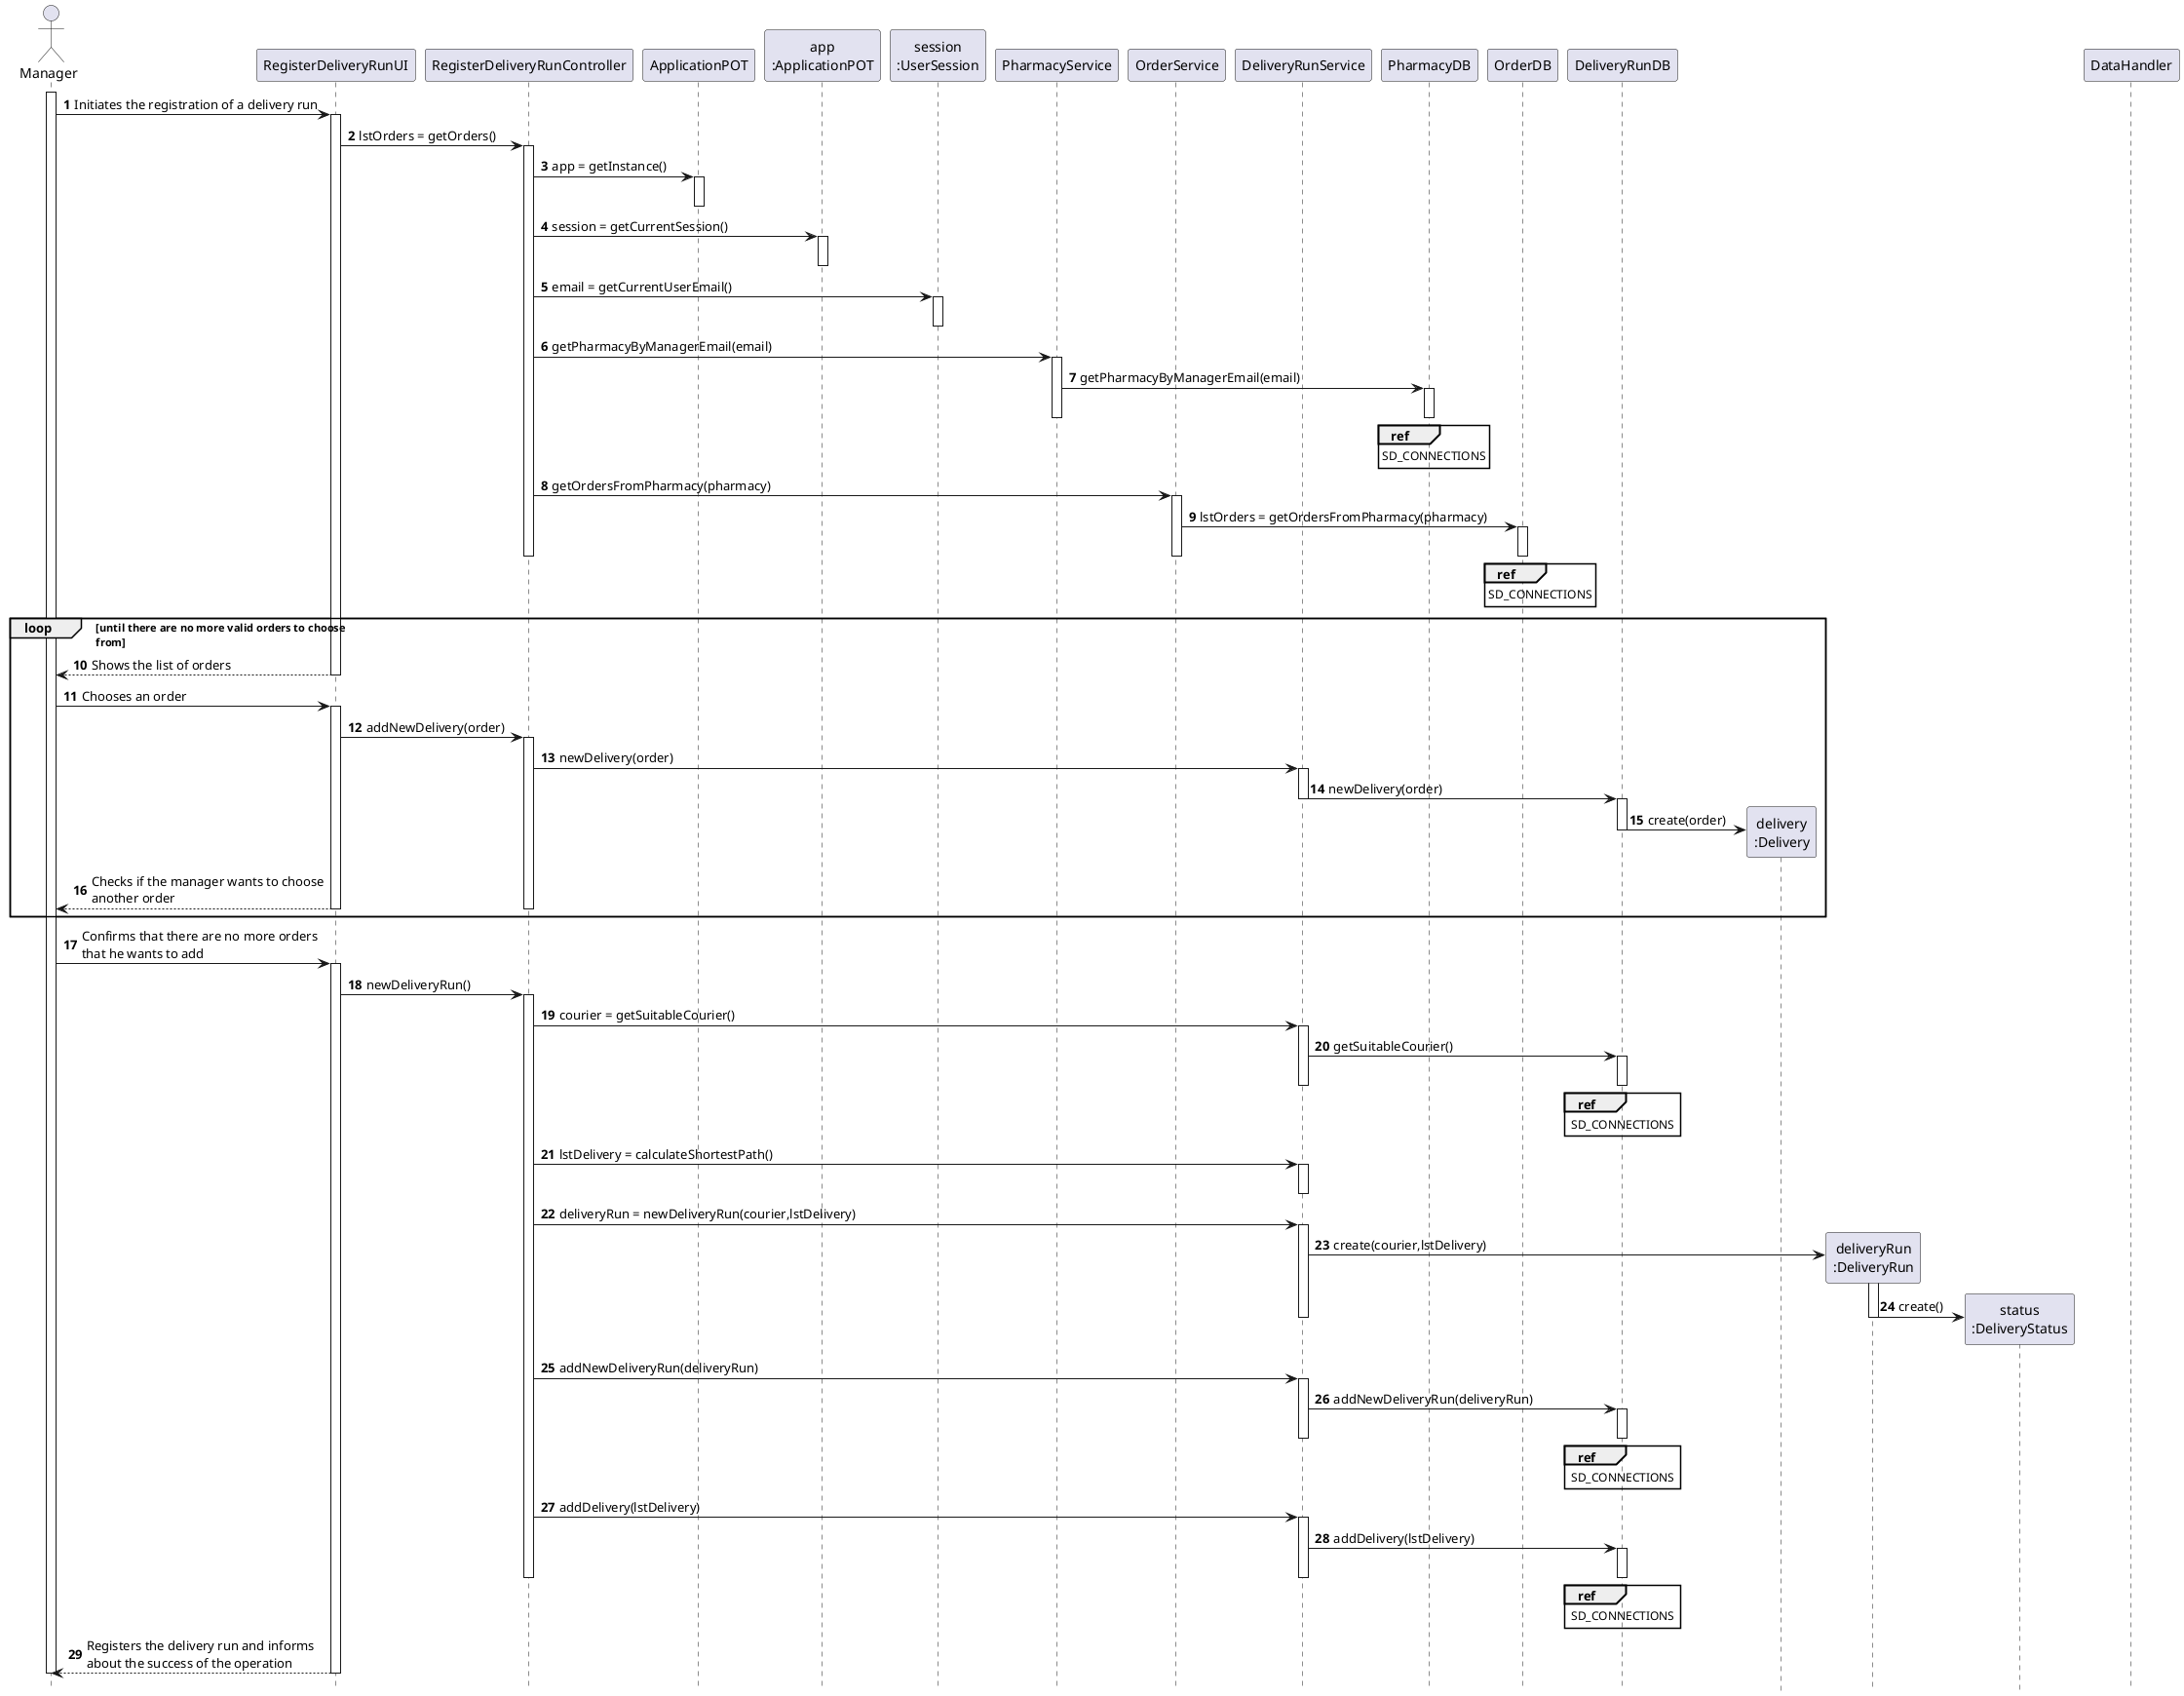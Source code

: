 @startuml
autonumber
hide footbox

actor "Manager" as U

participant "RegisterDeliveryRunUI" as UI
participant "RegisterDeliveryRunController" as CTRL
participant "ApplicationPOT" as _APP
participant "app\n:ApplicationPOT" as APP
participant "session\n:UserSession" as SESSION

participant "PharmacyService" as PS
participant "OrderService" as OS
participant "DeliveryRunService" as DRS
participant "PharmacyDB" as PDB
participant "OrderDB" as ODB
participant "DeliveryRunDB" as DB
participant "delivery\n:Delivery" as D
participant "deliveryRun\n:DeliveryRun" as DR
participant "status\n:DeliveryStatus" as DS


participant "DataHandler" as DH

activate U

U -> UI : Initiates the registration of a delivery run
activate UI

UI -> CTRL : lstOrders = getOrders()
activate CTRL
CTRL -> _APP: app = getInstance()
activate _APP
deactivate _APP

CTRL -> APP : session = getCurrentSession()
activate APP
deactivate APP

CTRL -> SESSION: email = getCurrentUserEmail()
activate SESSION
deactivate SESSION


CTRL -> PS : getPharmacyByManagerEmail(email)
activate PS
PS -> PDB : getPharmacyByManagerEmail(email)
activate PDB
deactivate PDB
deactivate PS

ref over PDB
SD_CONNECTIONS
end ref


CTRL -> OS : getOrdersFromPharmacy(pharmacy)
activate OS
OS -> ODB : lstOrders = getOrdersFromPharmacy(pharmacy)
activate ODB
deactivate OS


ref over ODB
SD_CONNECTIONS
end ref
deactivate ODB
deactivate CTRL


loop until there are no more valid orders to choose\nfrom
UI --> U: Shows the list of orders

deactivate UI




U -> UI : Chooses an order
activate UI
UI -> CTRL : addNewDelivery(order)
activate CTRL
CTRL -> DRS : newDelivery(order)
activate DRS
DRS -> DB : newDelivery(order)
deactivate DRS
activate DB
DB -> D** : create(order)
deactivate DB

UI --> U : Checks if the manager wants to choose\nanother order
deactivate CTRL
deactivate UI
end


U -> UI : Confirms that there are no more orders\nthat he wants to add

activate UI

UI -> CTRL : newDeliveryRun()

activate CTRL

CTRL -> DRS : courier = getSuitableCourier()
activate DRS
DRS -> DB : getSuitableCourier()
activate DB
deactivate DB
deactivate DRS

ref over DB
SD_CONNECTIONS
end ref

CTRL -> DRS : lstDelivery = calculateShortestPath()
activate DRS
deactivate DRS
CTRL -> DRS : deliveryRun = newDeliveryRun(courier,lstDelivery)
activate DRS
DRS -> DR** : create(courier,lstDelivery)
activate DR
DR -> DS** : create()
deactivate DRS



deactivate DR

CTRL -> DRS : addNewDeliveryRun(deliveryRun)
activate DRS
DRS -> DB : addNewDeliveryRun(deliveryRun)
activate DB
deactivate DRS
ref over DB
SD_CONNECTIONS
end ref
deactivate DB

CTRL -> DRS : addDelivery(lstDelivery)
activate DRS
DRS -> DB : addDelivery(lstDelivery)

activate DB
ref over DB
SD_CONNECTIONS
end ref
deactivate DB
deactivate DRS

deactivate CTRL

UI --> U : Registers the delivery run and informs\nabout the success of the operation
deactivate UI



deactivate U


@enduml